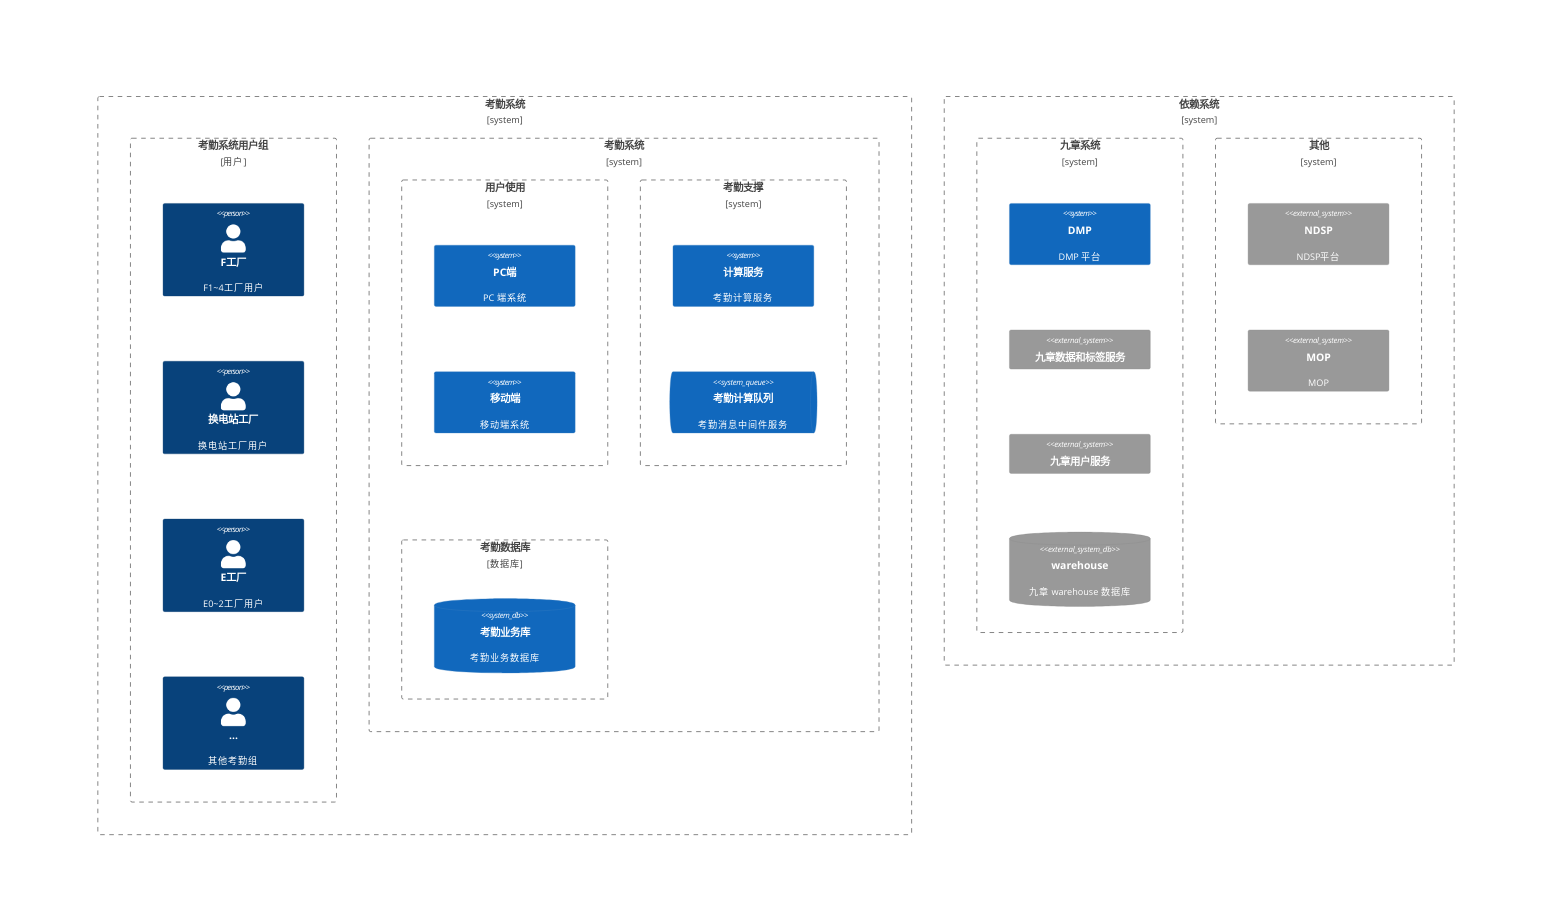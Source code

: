 C4Context
%%title 考勤系统上下文

%% 系统边界
Boundary(b1, "考勤系统") {
  Boundary(b_p, "考勤系统用户组", "用户") {
    Person(p_f, "F工厂", "F1~4工厂用户")
    Person(p_c, "换电站工厂", "换电站工厂用户")
    Person(p_e, "E工厂", "E0~2工厂用户")
    Person(p_other, "...", "其他考勤组")
  }

  Boundary(b_a, "考勤系统") {
    Boundary(b_user, "用户使用") {
      System(s_pc, "PC端", "PC 端系统")
      System(s_app, "移动端", "移动端系统")
    }

    Boundary(b_support, "考勤支撑") {
      System(s_calc, "计算服务", "考勤计算服务")
      SystemQueue(s_kn, "考勤计算队列", "考勤消息中间件服务")
    }

    Boundary(b_db, "考勤数据库", "数据库") {
      SystemDb(s_db_b, "考勤业务库", "考勤业务数据库")
    }
  }
}

Boundary(b2, "依赖系统") {
  Boundary(b_big_data, "九章系统") {
    System(s_dmp, "DMP", "DMP 平台")
    System_Ext(s_ds, "九章数据和标签服务")
    System_Ext(s_people, "九章用户服务")
    SystemDb_Ext(s_db_wh, "warehouse", "九章 warehouse 数据库")
  }

  Boundary(b_third, "其他") {
    System_Ext(s_ndsp, "NDSP", "NDSP平台")
    System_Ext(s_mop, "MOP", "MOP")
  }
}

%% 关系
%% 样式

UpdateLayoutConfig($c4ShapeInRow="1", $c4BoundaryInRow="2")

%% BiRel(customerA, SystemAA, "Uses")
%% BiRel(SystemAA, SystemE, "Uses")
%% Rel(SystemAA, SystemC, "Sends e-mails", "SMTP")
%% Rel(SystemC, customerA, "Sends e-mails to")

%% UpdateElementStyle(customerA, $fontColor="red", $bgColor="grey", $borderColor="red")
%% UpdateRelStyle(customerA, SystemAA, $textColor="blue", $lineColor="blue", $offsetX="5")
%% UpdateRelStyle(SystemAA, SystemE, $textColor="blue", $lineColor="blue", $offsetY="-10")
%% UpdateRelStyle(SystemAA, SystemC, $textColor="blue", $lineColor="blue", $offsetY="-40", $offsetX="-50")
%% UpdateRelStyle(SystemC, customerA, $textColor="red", $lineColor="red", $offsetX="-50", $offsetY="20") -->
